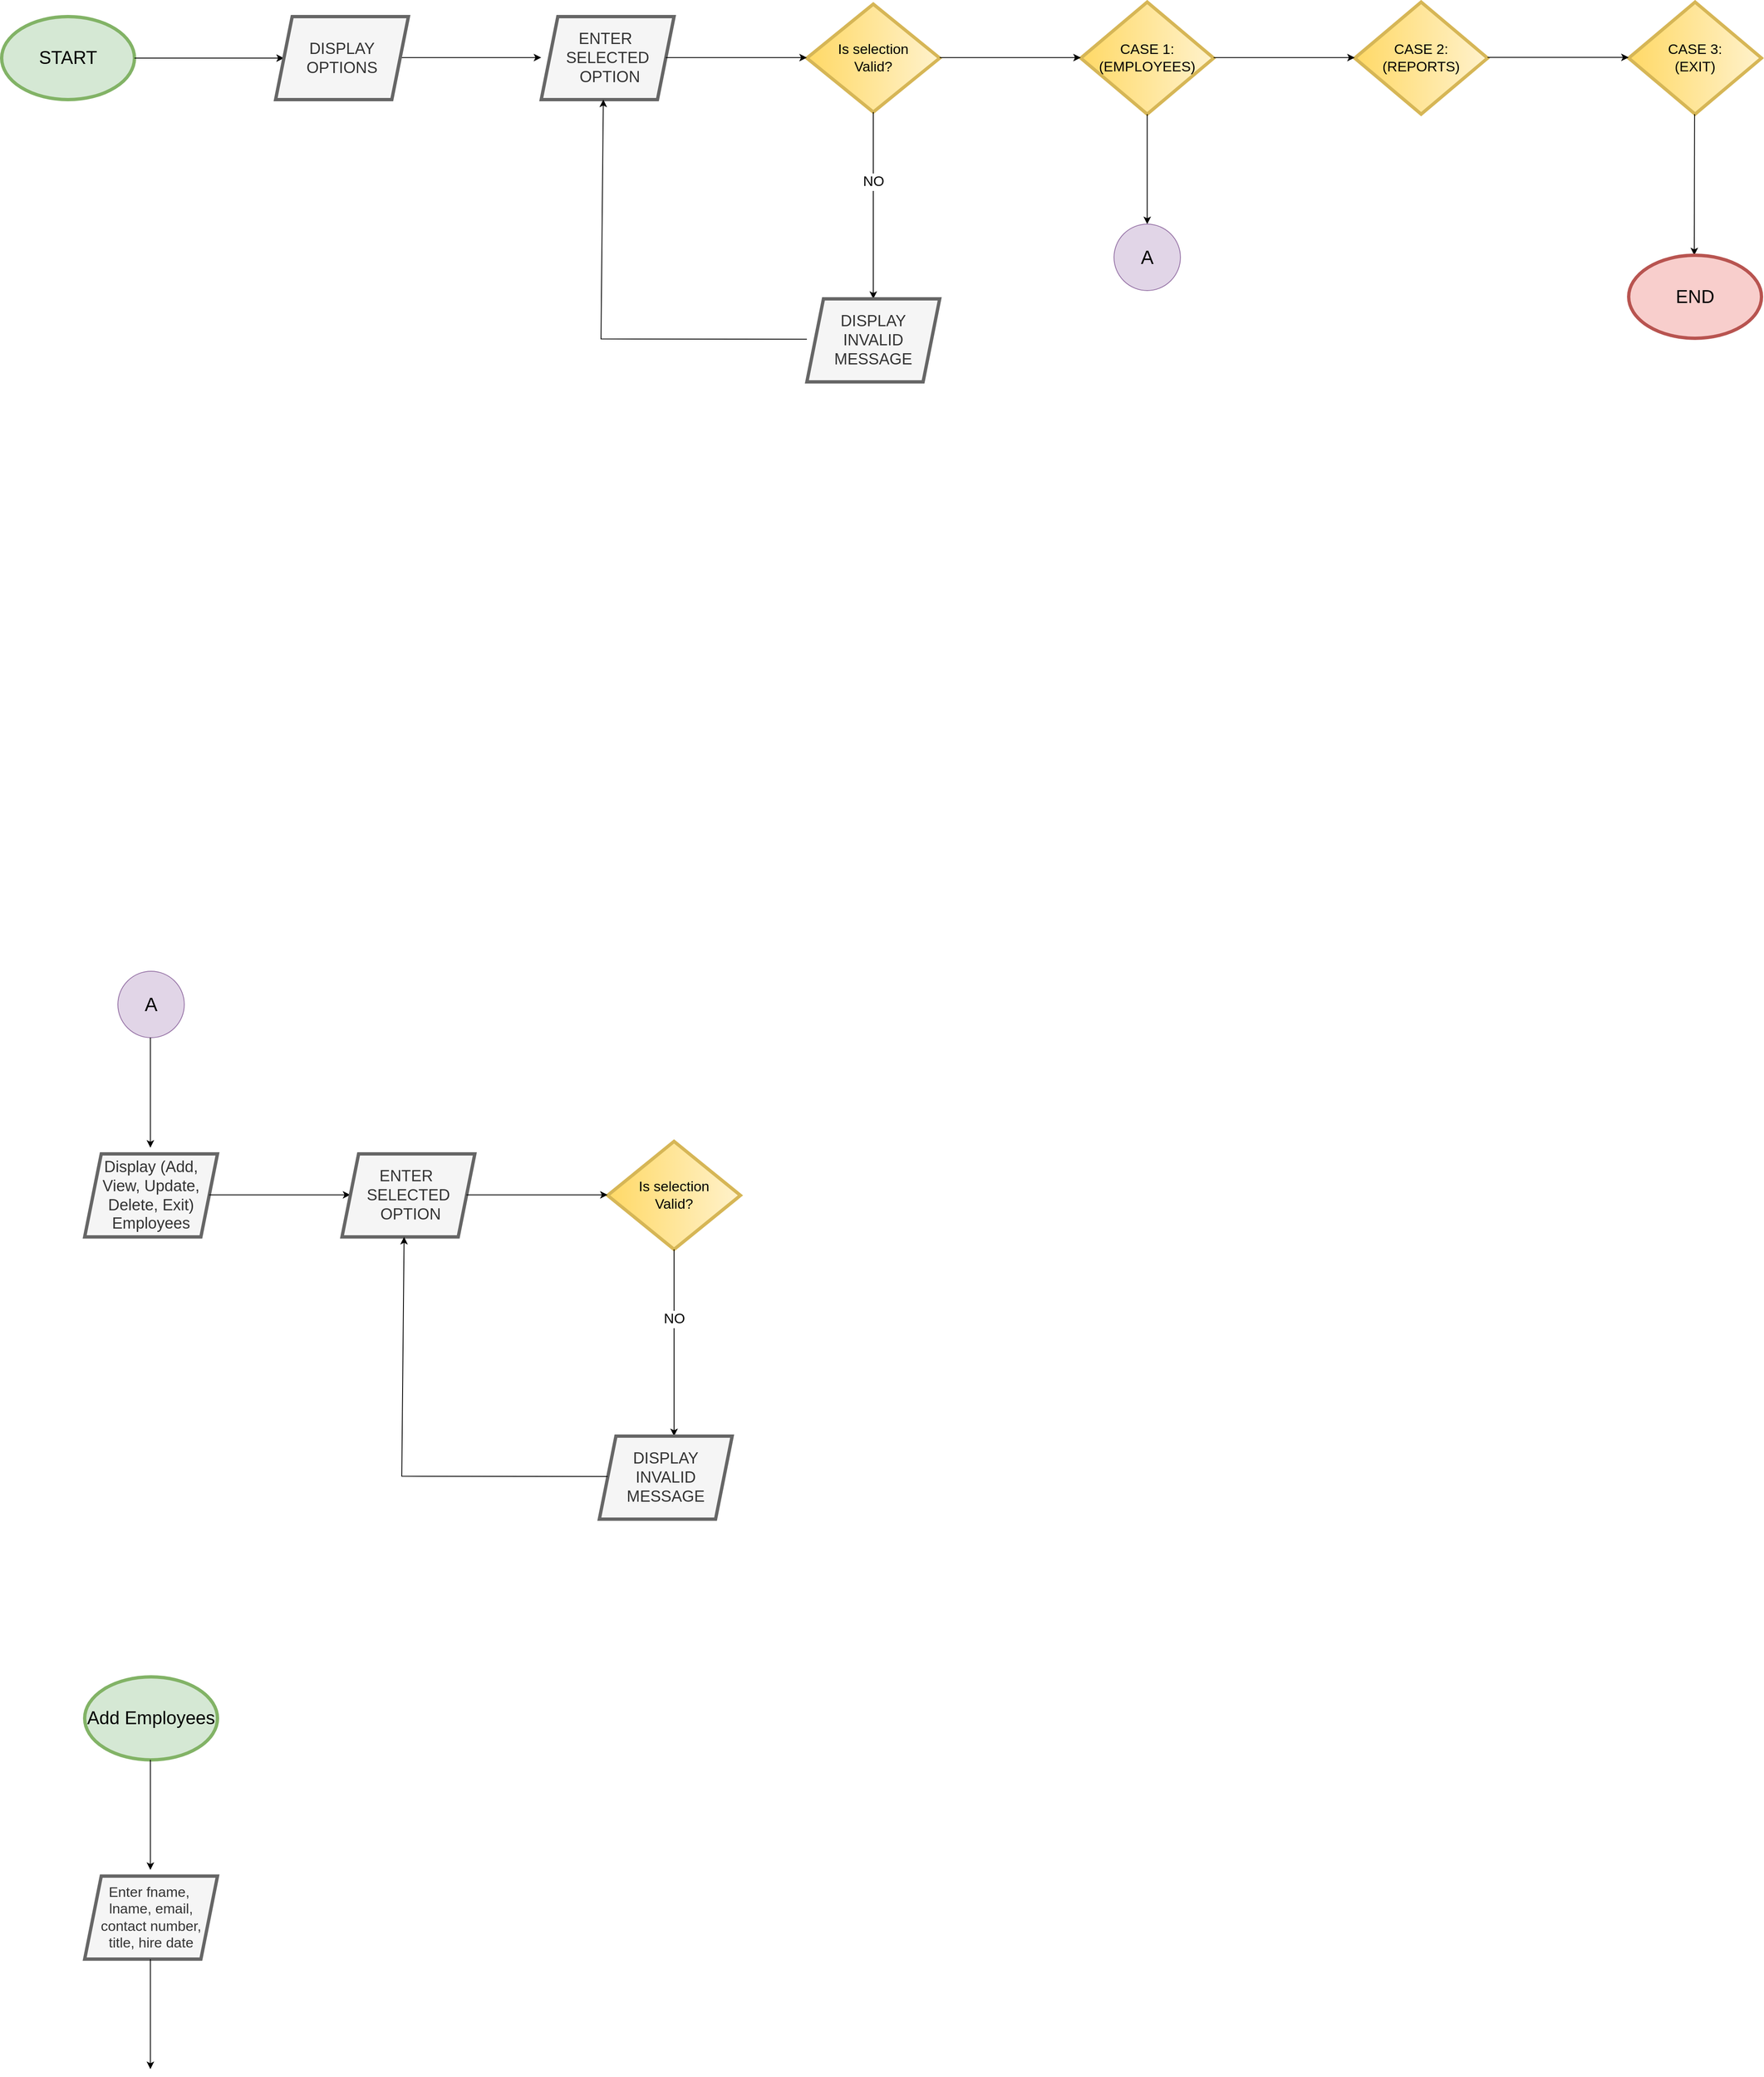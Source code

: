 <mxfile version="24.7.17">
  <diagram name="Page-1" id="fD3oFx35UN4b9yw6zkIM">
    <mxGraphModel dx="2322" dy="1297" grid="1" gridSize="10" guides="1" tooltips="1" connect="1" arrows="1" fold="1" page="1" pageScale="1" pageWidth="850" pageHeight="1100" math="0" shadow="0">
      <root>
        <mxCell id="0" />
        <mxCell id="1" parent="0" />
        <mxCell id="VEvwKwhvWMD62rh19tgJ-2" value="&lt;font style=&quot;font-size: 22px;&quot;&gt;START&lt;/font&gt;" style="ellipse;whiteSpace=wrap;html=1;fillColor=#d5e8d4;strokeColor=#82b366;strokeWidth=4;" vertex="1" parent="1">
          <mxGeometry x="40" y="350" width="160" height="100" as="geometry" />
        </mxCell>
        <mxCell id="VEvwKwhvWMD62rh19tgJ-3" value="" style="endArrow=classic;html=1;rounded=0;exitX=1;exitY=0.5;exitDx=0;exitDy=0;entryX=0;entryY=0.5;entryDx=0;entryDy=0;" edge="1" parent="1" source="VEvwKwhvWMD62rh19tgJ-2" target="VEvwKwhvWMD62rh19tgJ-35">
          <mxGeometry width="50" height="50" relative="1" as="geometry">
            <mxPoint x="560" y="520" as="sourcePoint" />
            <mxPoint x="370" y="400" as="targetPoint" />
          </mxGeometry>
        </mxCell>
        <mxCell id="VEvwKwhvWMD62rh19tgJ-5" value="" style="endArrow=classic;html=1;rounded=0;exitX=1;exitY=0.5;exitDx=0;exitDy=0;" edge="1" parent="1">
          <mxGeometry width="50" height="50" relative="1" as="geometry">
            <mxPoint x="520" y="399.33" as="sourcePoint" />
            <mxPoint x="690" y="399.33" as="targetPoint" />
          </mxGeometry>
        </mxCell>
        <mxCell id="VEvwKwhvWMD62rh19tgJ-6" value="&lt;font style=&quot;font-size: 19px;&quot;&gt;ENTER&amp;nbsp;&lt;/font&gt;&lt;div style=&quot;font-size: 19px;&quot;&gt;&lt;font style=&quot;font-size: 19px;&quot;&gt;SELECTED&lt;/font&gt;&lt;div style=&quot;&quot;&gt;&lt;font style=&quot;font-size: 19px;&quot;&gt;&amp;nbsp;OPTION&lt;/font&gt;&lt;/div&gt;&lt;/div&gt;" style="shape=parallelogram;perimeter=parallelogramPerimeter;whiteSpace=wrap;html=1;fixedSize=1;align=center;fillColor=#f5f5f5;fontColor=#333333;strokeColor=#666666;strokeWidth=4;" vertex="1" parent="1">
          <mxGeometry x="690" y="350" width="160" height="100" as="geometry" />
        </mxCell>
        <mxCell id="VEvwKwhvWMD62rh19tgJ-9" value="&lt;font style=&quot;font-size: 17px;&quot;&gt;Is selection&lt;/font&gt;&lt;div style=&quot;font-size: 17px;&quot;&gt;&lt;font style=&quot;font-size: 17px;&quot;&gt;Valid?&lt;/font&gt;&lt;/div&gt;" style="rhombus;whiteSpace=wrap;html=1;direction=south;fillColor=#fff2cc;strokeColor=#d6b656;gradientColor=#ffd966;strokeWidth=4;" vertex="1" parent="1">
          <mxGeometry x="1010" y="335" width="160" height="130" as="geometry" />
        </mxCell>
        <mxCell id="VEvwKwhvWMD62rh19tgJ-11" value="" style="endArrow=classic;html=1;rounded=0;exitX=1;exitY=0.5;exitDx=0;exitDy=0;" edge="1" parent="1">
          <mxGeometry width="50" height="50" relative="1" as="geometry">
            <mxPoint x="840" y="399.37" as="sourcePoint" />
            <mxPoint x="1010" y="399.37" as="targetPoint" />
          </mxGeometry>
        </mxCell>
        <mxCell id="VEvwKwhvWMD62rh19tgJ-12" value="" style="endArrow=classic;html=1;rounded=0;exitX=1;exitY=0.5;exitDx=0;exitDy=0;" edge="1" parent="1" source="VEvwKwhvWMD62rh19tgJ-9">
          <mxGeometry width="50" height="50" relative="1" as="geometry">
            <mxPoint x="1090" y="490" as="sourcePoint" />
            <mxPoint x="1090" y="690" as="targetPoint" />
          </mxGeometry>
        </mxCell>
        <mxCell id="VEvwKwhvWMD62rh19tgJ-14" value="&lt;font style=&quot;font-size: 17px;&quot;&gt;NO&lt;/font&gt;" style="edgeLabel;html=1;align=center;verticalAlign=middle;resizable=0;points=[];" vertex="1" connectable="0" parent="VEvwKwhvWMD62rh19tgJ-12">
          <mxGeometry x="-0.26" relative="1" as="geometry">
            <mxPoint as="offset" />
          </mxGeometry>
        </mxCell>
        <mxCell id="VEvwKwhvWMD62rh19tgJ-16" value="" style="endArrow=classic;html=1;rounded=0;exitX=1;exitY=0.5;exitDx=0;exitDy=0;entryX=0.455;entryY=1.007;entryDx=0;entryDy=0;entryPerimeter=0;" edge="1" parent="1">
          <mxGeometry width="50" height="50" relative="1" as="geometry">
            <mxPoint x="1010" y="738.68" as="sourcePoint" />
            <mxPoint x="764.8" y="450.0" as="targetPoint" />
            <Array as="points">
              <mxPoint x="762" y="738.3" />
            </Array>
          </mxGeometry>
        </mxCell>
        <mxCell id="VEvwKwhvWMD62rh19tgJ-19" value="&lt;span style=&quot;font-size: 17px;&quot;&gt;CASE 1:&lt;br&gt;(EMPLOYEES)&lt;/span&gt;" style="rhombus;whiteSpace=wrap;html=1;direction=south;fillColor=#fff2cc;strokeColor=#d6b656;gradientColor=#ffd966;strokeWidth=4;" vertex="1" parent="1">
          <mxGeometry x="1340" y="332.5" width="160" height="135" as="geometry" />
        </mxCell>
        <mxCell id="VEvwKwhvWMD62rh19tgJ-22" value="&lt;span style=&quot;font-size: 17px;&quot;&gt;CASE 2:(REPORTS)&lt;/span&gt;" style="rhombus;whiteSpace=wrap;html=1;direction=south;fillColor=#fff2cc;strokeColor=#d6b656;gradientColor=#ffd966;strokeWidth=4;" vertex="1" parent="1">
          <mxGeometry x="1670" y="332.5" width="160" height="135" as="geometry" />
        </mxCell>
        <mxCell id="VEvwKwhvWMD62rh19tgJ-24" value="&lt;span style=&quot;font-size: 17px;&quot;&gt;CASE 3:&lt;/span&gt;&lt;div&gt;&lt;span style=&quot;font-size: 17px;&quot;&gt;(EXIT)&lt;/span&gt;&lt;/div&gt;" style="rhombus;whiteSpace=wrap;html=1;direction=south;fillColor=#fff2cc;strokeColor=#d6b656;gradientColor=#ffd966;strokeWidth=4;" vertex="1" parent="1">
          <mxGeometry x="2000" y="332.5" width="160" height="135" as="geometry" />
        </mxCell>
        <mxCell id="VEvwKwhvWMD62rh19tgJ-25" value="" style="endArrow=classic;html=1;rounded=0;exitX=1;exitY=0.5;exitDx=0;exitDy=0;" edge="1" parent="1">
          <mxGeometry width="50" height="50" relative="1" as="geometry">
            <mxPoint x="2079.38" y="467.5" as="sourcePoint" />
            <mxPoint x="2079" y="637.5" as="targetPoint" />
          </mxGeometry>
        </mxCell>
        <mxCell id="VEvwKwhvWMD62rh19tgJ-27" value="&lt;font style=&quot;font-size: 22px;&quot;&gt;END&lt;/font&gt;" style="ellipse;whiteSpace=wrap;html=1;fillColor=#f8cecc;strokeColor=#b85450;strokeWidth=4;" vertex="1" parent="1">
          <mxGeometry x="2000" y="637.5" width="160" height="100" as="geometry" />
        </mxCell>
        <mxCell id="VEvwKwhvWMD62rh19tgJ-28" value="" style="endArrow=classic;html=1;rounded=0;exitX=1;exitY=0.5;exitDx=0;exitDy=0;" edge="1" parent="1">
          <mxGeometry width="50" height="50" relative="1" as="geometry">
            <mxPoint x="1420" y="467.5" as="sourcePoint" />
            <mxPoint x="1420" y="600" as="targetPoint" />
          </mxGeometry>
        </mxCell>
        <mxCell id="VEvwKwhvWMD62rh19tgJ-29" value="&lt;font style=&quot;font-size: 23px;&quot;&gt;A&lt;/font&gt;" style="ellipse;whiteSpace=wrap;html=1;aspect=fixed;fillColor=#e1d5e7;strokeColor=#9673a6;" vertex="1" parent="1">
          <mxGeometry x="1380" y="600" width="80" height="80" as="geometry" />
        </mxCell>
        <mxCell id="VEvwKwhvWMD62rh19tgJ-30" value="" style="endArrow=classic;html=1;rounded=0;exitX=1;exitY=0.5;exitDx=0;exitDy=0;" edge="1" parent="1">
          <mxGeometry width="50" height="50" relative="1" as="geometry">
            <mxPoint x="1170" y="399.41" as="sourcePoint" />
            <mxPoint x="1340" y="399.41" as="targetPoint" />
          </mxGeometry>
        </mxCell>
        <mxCell id="VEvwKwhvWMD62rh19tgJ-31" value="" style="endArrow=classic;html=1;rounded=0;exitX=1;exitY=0.5;exitDx=0;exitDy=0;" edge="1" parent="1">
          <mxGeometry width="50" height="50" relative="1" as="geometry">
            <mxPoint x="1500" y="399.41" as="sourcePoint" />
            <mxPoint x="1670" y="399.41" as="targetPoint" />
          </mxGeometry>
        </mxCell>
        <mxCell id="VEvwKwhvWMD62rh19tgJ-32" value="" style="endArrow=classic;html=1;rounded=0;exitX=1;exitY=0.5;exitDx=0;exitDy=0;" edge="1" parent="1">
          <mxGeometry width="50" height="50" relative="1" as="geometry">
            <mxPoint x="1830" y="399.17" as="sourcePoint" />
            <mxPoint x="2000" y="399.17" as="targetPoint" />
          </mxGeometry>
        </mxCell>
        <mxCell id="VEvwKwhvWMD62rh19tgJ-33" value="&lt;font style=&quot;font-size: 23px;&quot;&gt;A&lt;/font&gt;" style="ellipse;whiteSpace=wrap;html=1;aspect=fixed;fillColor=#e1d5e7;strokeColor=#9673a6;" vertex="1" parent="1">
          <mxGeometry x="180" y="1500" width="80" height="80" as="geometry" />
        </mxCell>
        <mxCell id="VEvwKwhvWMD62rh19tgJ-34" value="" style="endArrow=classic;html=1;rounded=0;exitX=1;exitY=0.5;exitDx=0;exitDy=0;" edge="1" parent="1">
          <mxGeometry width="50" height="50" relative="1" as="geometry">
            <mxPoint x="219.17" y="1580" as="sourcePoint" />
            <mxPoint x="219.17" y="1712.5" as="targetPoint" />
          </mxGeometry>
        </mxCell>
        <mxCell id="VEvwKwhvWMD62rh19tgJ-35" value="&lt;span style=&quot;font-size: 19px;&quot;&gt;DISPLAY&lt;br&gt;OPTIONS&lt;/span&gt;" style="shape=parallelogram;perimeter=parallelogramPerimeter;whiteSpace=wrap;html=1;fixedSize=1;align=center;fillColor=#f5f5f5;fontColor=#333333;strokeColor=#666666;strokeWidth=4;" vertex="1" parent="1">
          <mxGeometry x="370" y="350" width="160" height="100" as="geometry" />
        </mxCell>
        <mxCell id="VEvwKwhvWMD62rh19tgJ-37" value="&lt;span style=&quot;font-size: 19px;&quot;&gt;DISPLAY&lt;br&gt;INVALID&lt;br&gt;MESSAGE&lt;/span&gt;" style="shape=parallelogram;perimeter=parallelogramPerimeter;whiteSpace=wrap;html=1;fixedSize=1;align=center;fillColor=#f5f5f5;fontColor=#333333;strokeColor=#666666;strokeWidth=4;" vertex="1" parent="1">
          <mxGeometry x="1010" y="690" width="160" height="100" as="geometry" />
        </mxCell>
        <mxCell id="VEvwKwhvWMD62rh19tgJ-38" value="&lt;span style=&quot;font-size: 19px;&quot;&gt;Display (Add, View, Update, Delete, Exit)&lt;/span&gt;&lt;div&gt;&lt;span style=&quot;font-size: 19px;&quot;&gt;Employees&lt;/span&gt;&lt;/div&gt;" style="shape=parallelogram;perimeter=parallelogramPerimeter;whiteSpace=wrap;html=1;fixedSize=1;align=center;fillColor=#f5f5f5;fontColor=#333333;strokeColor=#666666;strokeWidth=4;" vertex="1" parent="1">
          <mxGeometry x="140" y="1720" width="160" height="100" as="geometry" />
        </mxCell>
        <mxCell id="VEvwKwhvWMD62rh19tgJ-39" value="" style="endArrow=classic;html=1;rounded=0;exitX=1;exitY=0.5;exitDx=0;exitDy=0;" edge="1" parent="1">
          <mxGeometry width="50" height="50" relative="1" as="geometry">
            <mxPoint x="290" y="1769.33" as="sourcePoint" />
            <mxPoint x="460" y="1769.33" as="targetPoint" />
          </mxGeometry>
        </mxCell>
        <mxCell id="VEvwKwhvWMD62rh19tgJ-40" value="&lt;font style=&quot;font-size: 19px;&quot;&gt;ENTER&amp;nbsp;&lt;/font&gt;&lt;div style=&quot;font-size: 19px;&quot;&gt;&lt;font style=&quot;font-size: 19px;&quot;&gt;SELECTED&lt;/font&gt;&lt;div style=&quot;&quot;&gt;&lt;font style=&quot;font-size: 19px;&quot;&gt;&amp;nbsp;OPTION&lt;/font&gt;&lt;/div&gt;&lt;/div&gt;" style="shape=parallelogram;perimeter=parallelogramPerimeter;whiteSpace=wrap;html=1;fixedSize=1;align=center;fillColor=#f5f5f5;fontColor=#333333;strokeColor=#666666;strokeWidth=4;" vertex="1" parent="1">
          <mxGeometry x="450" y="1720" width="160" height="100" as="geometry" />
        </mxCell>
        <mxCell id="VEvwKwhvWMD62rh19tgJ-41" value="&lt;font style=&quot;font-size: 17px;&quot;&gt;Is selection&lt;/font&gt;&lt;div style=&quot;font-size: 17px;&quot;&gt;&lt;font style=&quot;font-size: 17px;&quot;&gt;Valid?&lt;/font&gt;&lt;/div&gt;" style="rhombus;whiteSpace=wrap;html=1;direction=south;fillColor=#fff2cc;strokeColor=#d6b656;gradientColor=#ffd966;strokeWidth=4;" vertex="1" parent="1">
          <mxGeometry x="770" y="1705" width="160" height="130" as="geometry" />
        </mxCell>
        <mxCell id="VEvwKwhvWMD62rh19tgJ-42" value="" style="endArrow=classic;html=1;rounded=0;exitX=1;exitY=0.5;exitDx=0;exitDy=0;" edge="1" parent="1">
          <mxGeometry width="50" height="50" relative="1" as="geometry">
            <mxPoint x="600" y="1769.33" as="sourcePoint" />
            <mxPoint x="770" y="1769.33" as="targetPoint" />
          </mxGeometry>
        </mxCell>
        <mxCell id="VEvwKwhvWMD62rh19tgJ-43" value="" style="endArrow=classic;html=1;rounded=0;exitX=1;exitY=0.5;exitDx=0;exitDy=0;" edge="1" parent="1">
          <mxGeometry width="50" height="50" relative="1" as="geometry">
            <mxPoint x="850" y="1835" as="sourcePoint" />
            <mxPoint x="850" y="2060" as="targetPoint" />
          </mxGeometry>
        </mxCell>
        <mxCell id="VEvwKwhvWMD62rh19tgJ-44" value="&lt;font style=&quot;font-size: 17px;&quot;&gt;NO&lt;/font&gt;" style="edgeLabel;html=1;align=center;verticalAlign=middle;resizable=0;points=[];" vertex="1" connectable="0" parent="VEvwKwhvWMD62rh19tgJ-43">
          <mxGeometry x="-0.26" relative="1" as="geometry">
            <mxPoint as="offset" />
          </mxGeometry>
        </mxCell>
        <mxCell id="VEvwKwhvWMD62rh19tgJ-45" value="&lt;span style=&quot;font-size: 19px;&quot;&gt;DISPLAY&lt;br&gt;INVALID&lt;br&gt;MESSAGE&lt;/span&gt;" style="shape=parallelogram;perimeter=parallelogramPerimeter;whiteSpace=wrap;html=1;fixedSize=1;align=center;fillColor=#f5f5f5;fontColor=#333333;strokeColor=#666666;strokeWidth=4;" vertex="1" parent="1">
          <mxGeometry x="760" y="2060" width="160" height="100" as="geometry" />
        </mxCell>
        <mxCell id="VEvwKwhvWMD62rh19tgJ-46" value="" style="endArrow=classic;html=1;rounded=0;exitX=1;exitY=0.5;exitDx=0;exitDy=0;entryX=0.455;entryY=1.007;entryDx=0;entryDy=0;entryPerimeter=0;" edge="1" parent="1">
          <mxGeometry width="50" height="50" relative="1" as="geometry">
            <mxPoint x="770" y="2108.68" as="sourcePoint" />
            <mxPoint x="524.8" y="1820" as="targetPoint" />
            <Array as="points">
              <mxPoint x="522" y="2108.3" />
            </Array>
          </mxGeometry>
        </mxCell>
        <mxCell id="VEvwKwhvWMD62rh19tgJ-47" value="&lt;font style=&quot;font-size: 22px;&quot;&gt;Add Employees&lt;/font&gt;" style="ellipse;whiteSpace=wrap;html=1;fillColor=#d5e8d4;strokeColor=#82b366;strokeWidth=4;" vertex="1" parent="1">
          <mxGeometry x="140" y="2350" width="160" height="100" as="geometry" />
        </mxCell>
        <mxCell id="VEvwKwhvWMD62rh19tgJ-51" value="" style="endArrow=classic;html=1;rounded=0;exitX=1;exitY=0.5;exitDx=0;exitDy=0;" edge="1" parent="1">
          <mxGeometry width="50" height="50" relative="1" as="geometry">
            <mxPoint x="219.17" y="2450" as="sourcePoint" />
            <mxPoint x="219.17" y="2582.5" as="targetPoint" />
          </mxGeometry>
        </mxCell>
        <mxCell id="VEvwKwhvWMD62rh19tgJ-52" value="&lt;font style=&quot;font-size: 17px;&quot;&gt;Enter fname,&amp;nbsp;&lt;/font&gt;&lt;div&gt;&lt;font style=&quot;font-size: 17px;&quot;&gt;lname, email, contact number,&lt;/font&gt;&lt;/div&gt;&lt;div&gt;&lt;font style=&quot;font-size: 17px;&quot;&gt;title, hire date&lt;/font&gt;&lt;/div&gt;" style="shape=parallelogram;perimeter=parallelogramPerimeter;whiteSpace=wrap;html=1;fixedSize=1;align=center;fillColor=#f5f5f5;fontColor=#333333;strokeColor=#666666;strokeWidth=4;" vertex="1" parent="1">
          <mxGeometry x="140" y="2590" width="160" height="100" as="geometry" />
        </mxCell>
        <mxCell id="VEvwKwhvWMD62rh19tgJ-53" value="" style="endArrow=classic;html=1;rounded=0;exitX=1;exitY=0.5;exitDx=0;exitDy=0;" edge="1" parent="1">
          <mxGeometry width="50" height="50" relative="1" as="geometry">
            <mxPoint x="219.17" y="2690" as="sourcePoint" />
            <mxPoint x="219.17" y="2822.5" as="targetPoint" />
          </mxGeometry>
        </mxCell>
      </root>
    </mxGraphModel>
  </diagram>
</mxfile>
